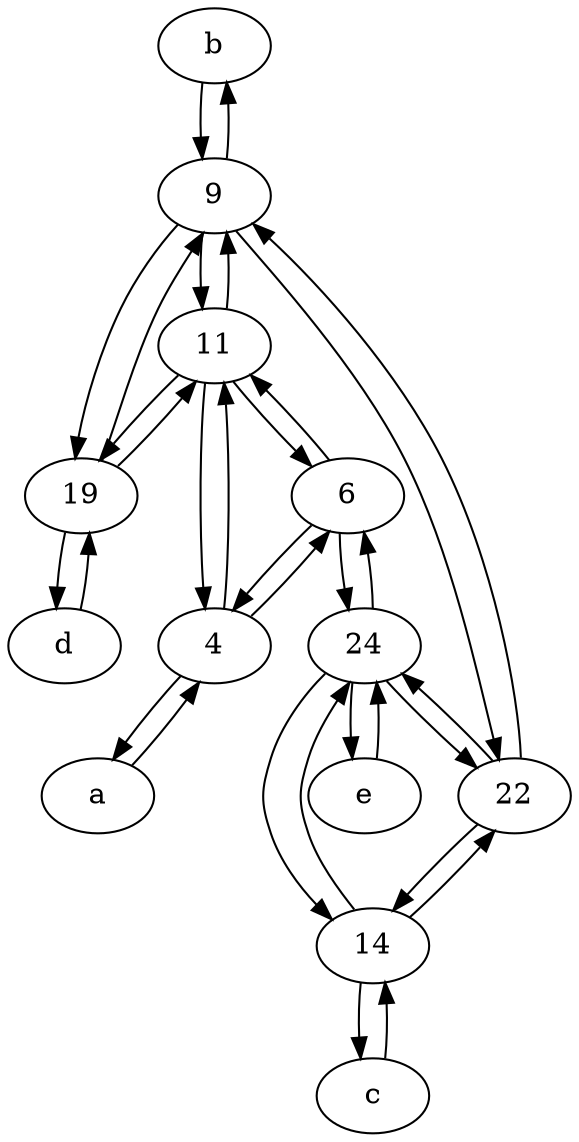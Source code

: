 digraph  {
	b [pos="50,20!"];
	24;
	d [pos="20,30!"];
	19;
	22;
	e [pos="30,50!"];
	9;
	c [pos="20,10!"];
	a [pos="40,10!"];
	11;
	14;
	4;
	6;
	19 -> d;
	d -> 19;
	11 -> 4;
	24 -> 22;
	e -> 24;
	b -> 9;
	11 -> 6;
	11 -> 19;
	19 -> 11;
	24 -> 14;
	22 -> 14;
	22 -> 24;
	22 -> 9;
	6 -> 11;
	9 -> 22;
	14 -> 22;
	14 -> c;
	6 -> 4;
	a -> 4;
	c -> 14;
	14 -> 24;
	11 -> 9;
	9 -> 11;
	9 -> 19;
	24 -> 6;
	6 -> 24;
	4 -> a;
	19 -> 9;
	24 -> e;
	9 -> b;
	4 -> 11;
	4 -> 6;

	}